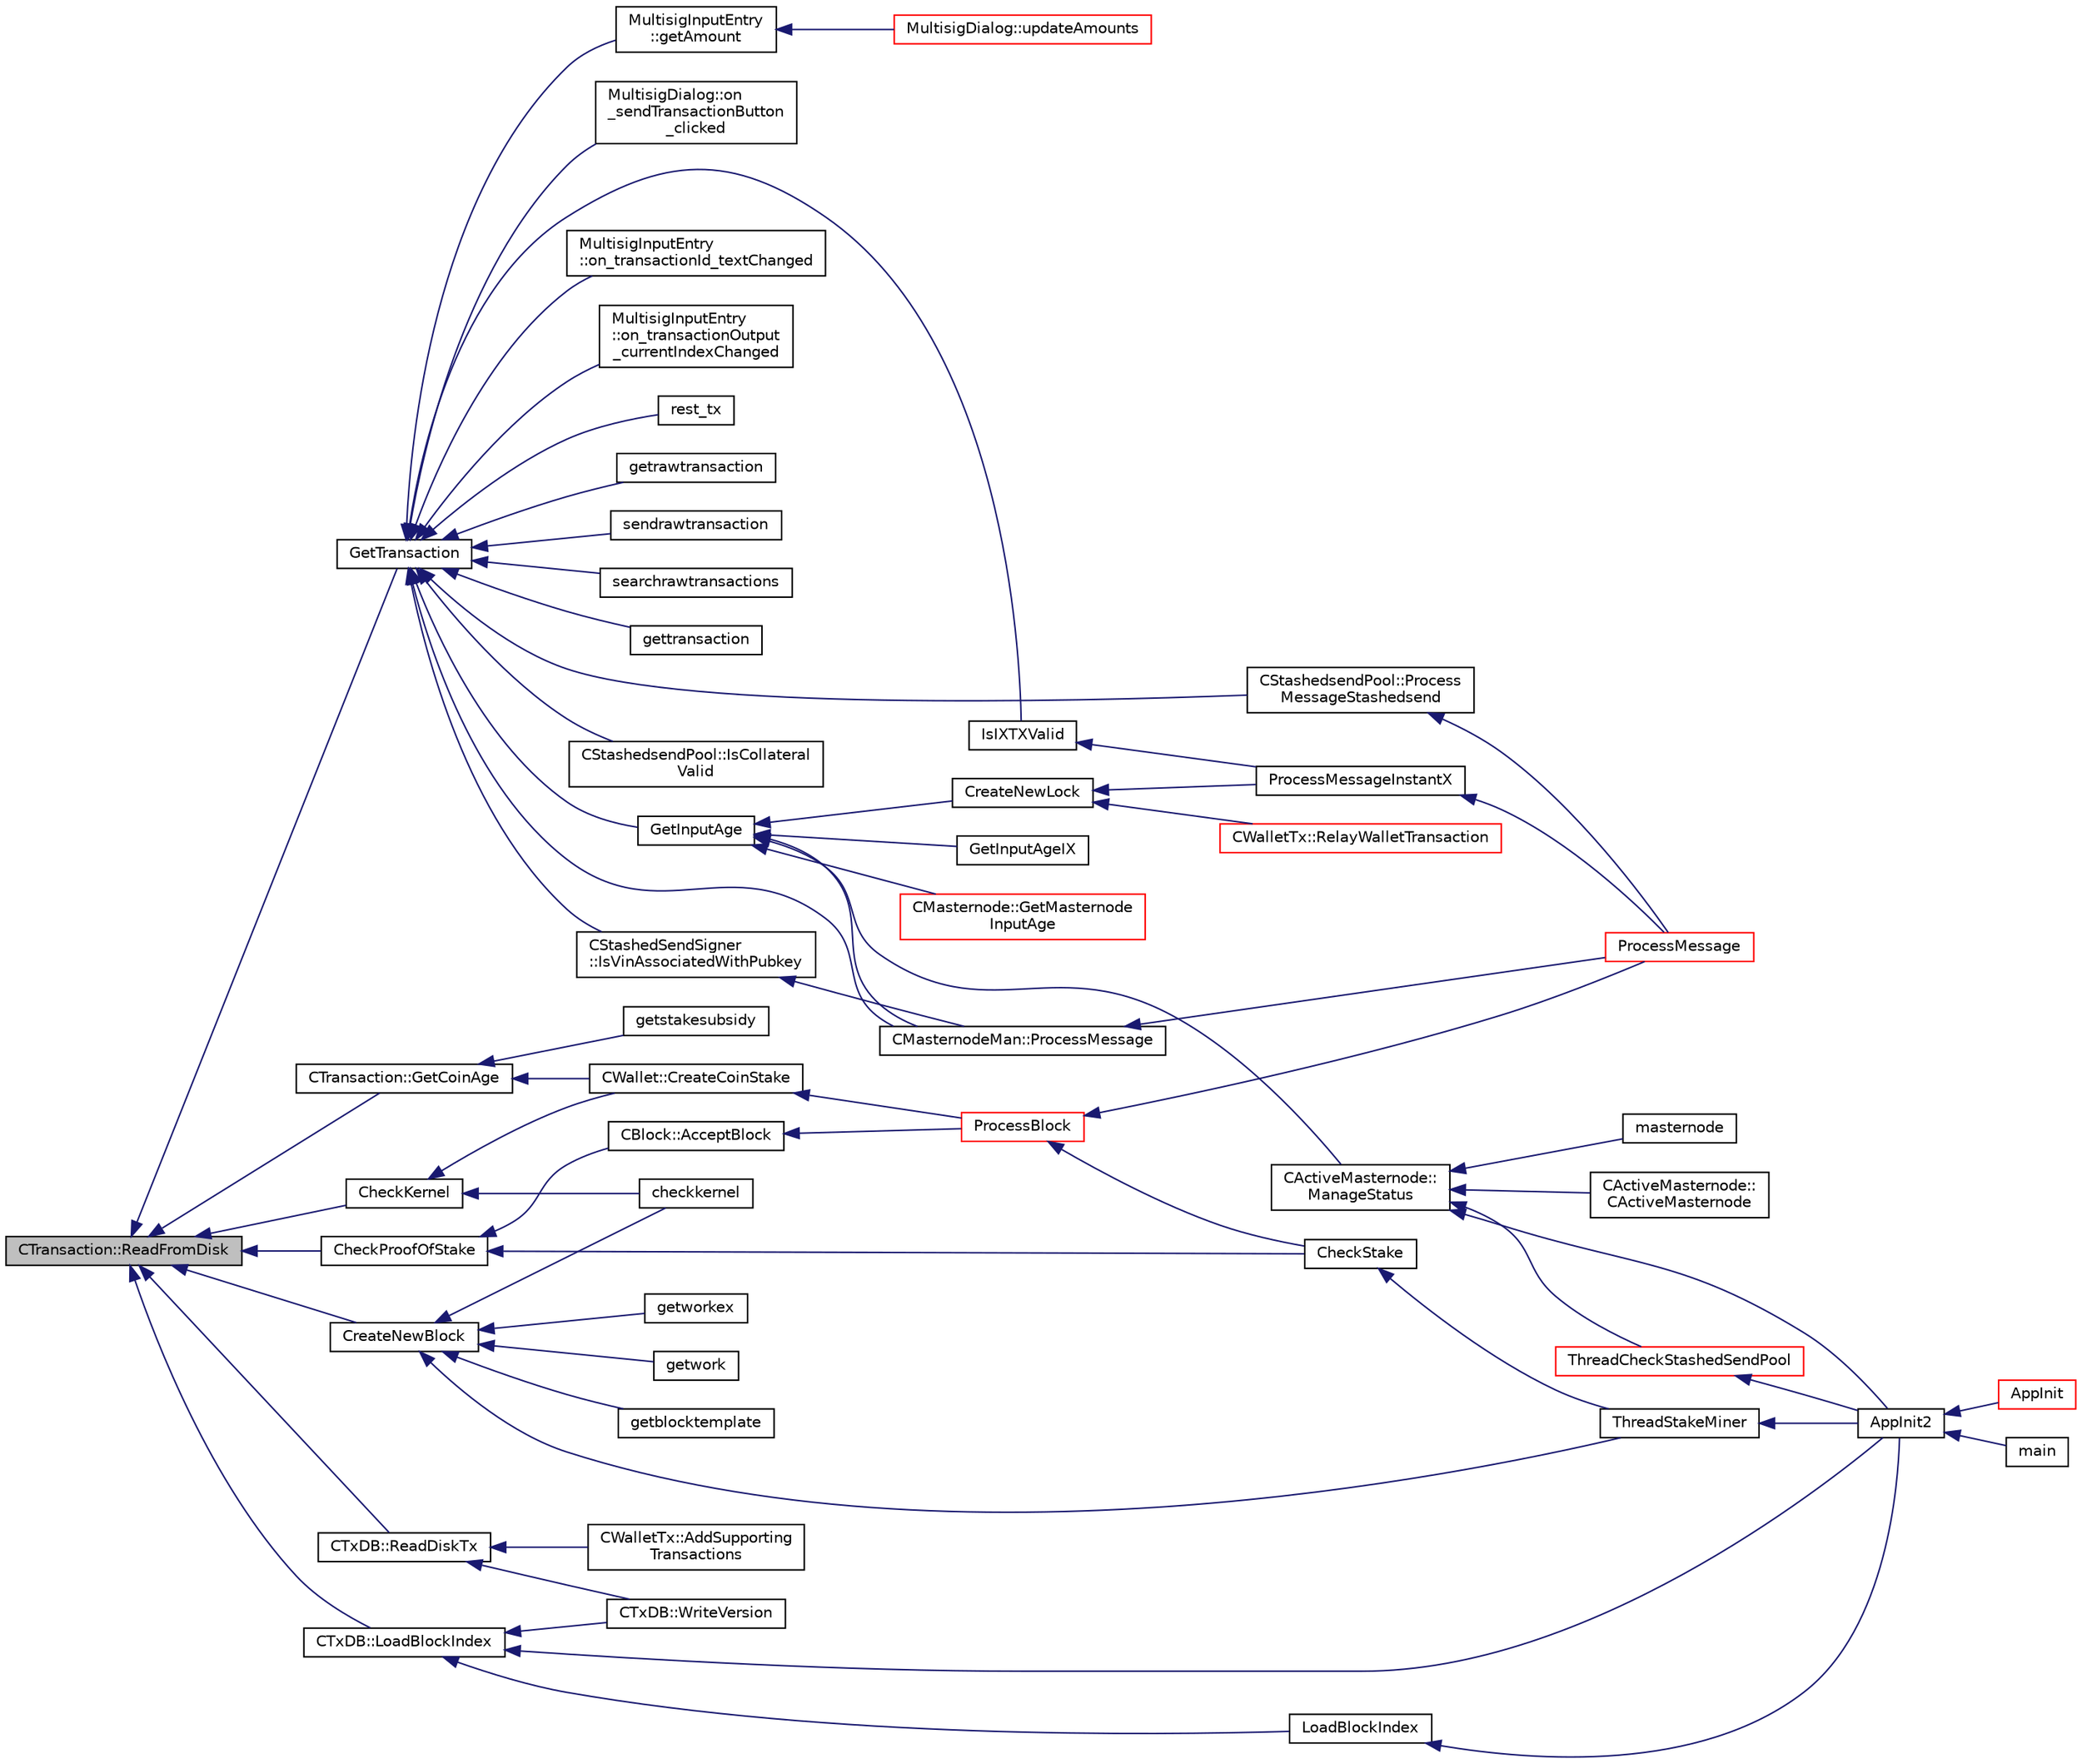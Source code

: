 digraph "CTransaction::ReadFromDisk"
{
  edge [fontname="Helvetica",fontsize="10",labelfontname="Helvetica",labelfontsize="10"];
  node [fontname="Helvetica",fontsize="10",shape=record];
  rankdir="LR";
  Node1826 [label="CTransaction::ReadFromDisk",height=0.2,width=0.4,color="black", fillcolor="grey75", style="filled", fontcolor="black"];
  Node1826 -> Node1827 [dir="back",color="midnightblue",fontsize="10",style="solid",fontname="Helvetica"];
  Node1827 [label="GetTransaction",height=0.2,width=0.4,color="black", fillcolor="white", style="filled",URL="$d4/dbf/main_8h.html#a7d2a4633e4e0e8e4cb9c881d45a496b5"];
  Node1827 -> Node1828 [dir="back",color="midnightblue",fontsize="10",style="solid",fontname="Helvetica"];
  Node1828 [label="IsIXTXValid",height=0.2,width=0.4,color="black", fillcolor="white", style="filled",URL="$d6/d5f/instantx_8h.html#a091b5dc50769595bb701d5f85ca475e5"];
  Node1828 -> Node1829 [dir="back",color="midnightblue",fontsize="10",style="solid",fontname="Helvetica"];
  Node1829 [label="ProcessMessageInstantX",height=0.2,width=0.4,color="black", fillcolor="white", style="filled",URL="$d6/d5f/instantx_8h.html#aa516cb499ead2691d8ab216a499db5d0"];
  Node1829 -> Node1830 [dir="back",color="midnightblue",fontsize="10",style="solid",fontname="Helvetica"];
  Node1830 [label="ProcessMessage",height=0.2,width=0.4,color="red", fillcolor="white", style="filled",URL="$df/d0a/main_8cpp.html#a8ba92b1a4bce3c835e887a9073d17d8e"];
  Node1827 -> Node1845 [dir="back",color="midnightblue",fontsize="10",style="solid",fontname="Helvetica"];
  Node1845 [label="GetInputAge",height=0.2,width=0.4,color="black", fillcolor="white", style="filled",URL="$d4/dbf/main_8h.html#ae137d76bbcaf8d65fab905889b504e26"];
  Node1845 -> Node1846 [dir="back",color="midnightblue",fontsize="10",style="solid",fontname="Helvetica"];
  Node1846 [label="CActiveMasternode::\lManageStatus",height=0.2,width=0.4,color="black", fillcolor="white", style="filled",URL="$d9/d29/class_c_active_masternode.html#a8004b3b2100da7dcfedbd1e959633e51"];
  Node1846 -> Node1847 [dir="back",color="midnightblue",fontsize="10",style="solid",fontname="Helvetica"];
  Node1847 [label="CActiveMasternode::\lCActiveMasternode",height=0.2,width=0.4,color="black", fillcolor="white", style="filled",URL="$d9/d29/class_c_active_masternode.html#a7ffb946d1b2aad0054d3b3efce8c0543"];
  Node1846 -> Node1833 [dir="back",color="midnightblue",fontsize="10",style="solid",fontname="Helvetica"];
  Node1833 [label="AppInit2",height=0.2,width=0.4,color="black", fillcolor="white", style="filled",URL="$d8/dc0/init_8h.html#a1a4c1bfbf6ba1db77e988b89b9cadfd3",tooltip="Initialize ion. "];
  Node1833 -> Node1834 [dir="back",color="midnightblue",fontsize="10",style="solid",fontname="Helvetica"];
  Node1834 [label="AppInit",height=0.2,width=0.4,color="red", fillcolor="white", style="filled",URL="$d4/d35/iond_8cpp.html#ac59316b767e6984e1285f0531275286b"];
  Node1833 -> Node1836 [dir="back",color="midnightblue",fontsize="10",style="solid",fontname="Helvetica"];
  Node1836 [label="main",height=0.2,width=0.4,color="black", fillcolor="white", style="filled",URL="$d5/d2d/ion_8cpp.html#a0ddf1224851353fc92bfbff6f499fa97"];
  Node1846 -> Node1844 [dir="back",color="midnightblue",fontsize="10",style="solid",fontname="Helvetica"];
  Node1844 [label="masternode",height=0.2,width=0.4,color="black", fillcolor="white", style="filled",URL="$d5/d6b/rpcstashedsend_8cpp.html#a30609e443aeb47c29ed0878d16b1b5e1"];
  Node1846 -> Node1848 [dir="back",color="midnightblue",fontsize="10",style="solid",fontname="Helvetica"];
  Node1848 [label="ThreadCheckStashedSendPool",height=0.2,width=0.4,color="red", fillcolor="white", style="filled",URL="$d9/dbc/stashedsend_8h.html#ab583ddc86effded8432ea5387f77d883"];
  Node1848 -> Node1833 [dir="back",color="midnightblue",fontsize="10",style="solid",fontname="Helvetica"];
  Node1845 -> Node1850 [dir="back",color="midnightblue",fontsize="10",style="solid",fontname="Helvetica"];
  Node1850 [label="CreateNewLock",height=0.2,width=0.4,color="black", fillcolor="white", style="filled",URL="$d6/d5f/instantx_8h.html#a3774b6dae3dfa0a6c85e3604e742150c"];
  Node1850 -> Node1829 [dir="back",color="midnightblue",fontsize="10",style="solid",fontname="Helvetica"];
  Node1850 -> Node1851 [dir="back",color="midnightblue",fontsize="10",style="solid",fontname="Helvetica"];
  Node1851 [label="CWalletTx::RelayWalletTransaction",height=0.2,width=0.4,color="red", fillcolor="white", style="filled",URL="$d6/d53/class_c_wallet_tx.html#aec8c50f3fcde27525485b6cd4a4e19b5"];
  Node1845 -> Node1872 [dir="back",color="midnightblue",fontsize="10",style="solid",fontname="Helvetica"];
  Node1872 [label="GetInputAgeIX",height=0.2,width=0.4,color="black", fillcolor="white", style="filled",URL="$d4/dbf/main_8h.html#a5c7b9ac7929375148311307df7e446d0"];
  Node1845 -> Node1873 [dir="back",color="midnightblue",fontsize="10",style="solid",fontname="Helvetica"];
  Node1873 [label="CMasternode::GetMasternode\lInputAge",height=0.2,width=0.4,color="red", fillcolor="white", style="filled",URL="$d6/dac/class_c_masternode.html#abc43d7a984d888b6dbc59a667a2fbc17"];
  Node1845 -> Node1886 [dir="back",color="midnightblue",fontsize="10",style="solid",fontname="Helvetica"];
  Node1886 [label="CMasternodeMan::ProcessMessage",height=0.2,width=0.4,color="black", fillcolor="white", style="filled",URL="$dc/d6b/class_c_masternode_man.html#ae3e5d263cebdcd932eca49caeadce9aa"];
  Node1886 -> Node1830 [dir="back",color="midnightblue",fontsize="10",style="solid",fontname="Helvetica"];
  Node1827 -> Node1886 [dir="back",color="midnightblue",fontsize="10",style="solid",fontname="Helvetica"];
  Node1827 -> Node1887 [dir="back",color="midnightblue",fontsize="10",style="solid",fontname="Helvetica"];
  Node1887 [label="MultisigDialog::on\l_sendTransactionButton\l_clicked",height=0.2,width=0.4,color="black", fillcolor="white", style="filled",URL="$d4/df4/class_multisig_dialog.html#a71fcf325cb0cde9223eefc62b3b7634b"];
  Node1827 -> Node1888 [dir="back",color="midnightblue",fontsize="10",style="solid",fontname="Helvetica"];
  Node1888 [label="MultisigInputEntry\l::getAmount",height=0.2,width=0.4,color="black", fillcolor="white", style="filled",URL="$d9/d3d/class_multisig_input_entry.html#a0b0e1379adc39ad68ab4a69b428a58f1"];
  Node1888 -> Node1889 [dir="back",color="midnightblue",fontsize="10",style="solid",fontname="Helvetica"];
  Node1889 [label="MultisigDialog::updateAmounts",height=0.2,width=0.4,color="red", fillcolor="white", style="filled",URL="$d4/df4/class_multisig_dialog.html#a379a982d66b016e0e6f43a6d7dc8527a"];
  Node1827 -> Node1894 [dir="back",color="midnightblue",fontsize="10",style="solid",fontname="Helvetica"];
  Node1894 [label="MultisigInputEntry\l::on_transactionId_textChanged",height=0.2,width=0.4,color="black", fillcolor="white", style="filled",URL="$d9/d3d/class_multisig_input_entry.html#a1cb42a240e71f999f06fbf7e4ffbc982"];
  Node1827 -> Node1895 [dir="back",color="midnightblue",fontsize="10",style="solid",fontname="Helvetica"];
  Node1895 [label="MultisigInputEntry\l::on_transactionOutput\l_currentIndexChanged",height=0.2,width=0.4,color="black", fillcolor="white", style="filled",URL="$d9/d3d/class_multisig_input_entry.html#a122ee9305bd98ccb311698169be45941"];
  Node1827 -> Node1896 [dir="back",color="midnightblue",fontsize="10",style="solid",fontname="Helvetica"];
  Node1896 [label="rest_tx",height=0.2,width=0.4,color="black", fillcolor="white", style="filled",URL="$d8/d04/rest_8cpp.html#a6a40ed64db0199226195920c9e92ac33"];
  Node1827 -> Node1897 [dir="back",color="midnightblue",fontsize="10",style="solid",fontname="Helvetica"];
  Node1897 [label="getrawtransaction",height=0.2,width=0.4,color="black", fillcolor="white", style="filled",URL="$dc/da8/rpcrawtransaction_8cpp.html#a12e1b8a05d99d1544e5343c2282cc55a"];
  Node1827 -> Node1898 [dir="back",color="midnightblue",fontsize="10",style="solid",fontname="Helvetica"];
  Node1898 [label="sendrawtransaction",height=0.2,width=0.4,color="black", fillcolor="white", style="filled",URL="$dc/da8/rpcrawtransaction_8cpp.html#ad5aad44f890060f42efb49acf349511e"];
  Node1827 -> Node1899 [dir="back",color="midnightblue",fontsize="10",style="solid",fontname="Helvetica"];
  Node1899 [label="searchrawtransactions",height=0.2,width=0.4,color="black", fillcolor="white", style="filled",URL="$dc/da8/rpcrawtransaction_8cpp.html#ae119520f4c7a75fcaf31fbfaf8dff482"];
  Node1827 -> Node1900 [dir="back",color="midnightblue",fontsize="10",style="solid",fontname="Helvetica"];
  Node1900 [label="gettransaction",height=0.2,width=0.4,color="black", fillcolor="white", style="filled",URL="$df/d1d/rpcwallet_8cpp.html#a845c15a1402787fcf2cc021111ea89f5"];
  Node1827 -> Node1901 [dir="back",color="midnightblue",fontsize="10",style="solid",fontname="Helvetica"];
  Node1901 [label="CStashedsendPool::Process\lMessageStashedsend",height=0.2,width=0.4,color="black", fillcolor="white", style="filled",URL="$dd/d8a/class_c_stashedsend_pool.html#a62b472a4e4b1e634bc2e8621be17888e",tooltip="Process a Stashedsend message using the Stashedsend protocol. "];
  Node1901 -> Node1830 [dir="back",color="midnightblue",fontsize="10",style="solid",fontname="Helvetica"];
  Node1827 -> Node1902 [dir="back",color="midnightblue",fontsize="10",style="solid",fontname="Helvetica"];
  Node1902 [label="CStashedsendPool::IsCollateral\lValid",height=0.2,width=0.4,color="black", fillcolor="white", style="filled",URL="$dd/d8a/class_c_stashedsend_pool.html#a953b684a05b58919c45c8c6f159b0b14",tooltip="If the collateral is valid given by a client. "];
  Node1827 -> Node1903 [dir="back",color="midnightblue",fontsize="10",style="solid",fontname="Helvetica"];
  Node1903 [label="CStashedSendSigner\l::IsVinAssociatedWithPubkey",height=0.2,width=0.4,color="black", fillcolor="white", style="filled",URL="$da/d0a/class_c_stashed_send_signer.html#aaca192c63b69266a4ac439051d3bbf58",tooltip="Is the inputs associated with this public key? (and there is 20000 ION - checking if valid masternode..."];
  Node1903 -> Node1886 [dir="back",color="midnightblue",fontsize="10",style="solid",fontname="Helvetica"];
  Node1826 -> Node1904 [dir="back",color="midnightblue",fontsize="10",style="solid",fontname="Helvetica"];
  Node1904 [label="CTransaction::GetCoinAge",height=0.2,width=0.4,color="black", fillcolor="white", style="filled",URL="$df/d43/class_c_transaction.html#a9b8a5319a7f83f13c7021715346e473f"];
  Node1904 -> Node1905 [dir="back",color="midnightblue",fontsize="10",style="solid",fontname="Helvetica"];
  Node1905 [label="getstakesubsidy",height=0.2,width=0.4,color="black", fillcolor="white", style="filled",URL="$d4/ddd/rpcmining_8cpp.html#a389f62bd448bb24933a1ea8920411d7e"];
  Node1904 -> Node1906 [dir="back",color="midnightblue",fontsize="10",style="solid",fontname="Helvetica"];
  Node1906 [label="CWallet::CreateCoinStake",height=0.2,width=0.4,color="black", fillcolor="white", style="filled",URL="$d2/de5/class_c_wallet.html#a644df129468440aa36f49ca3716a3c19"];
  Node1906 -> Node1876 [dir="back",color="midnightblue",fontsize="10",style="solid",fontname="Helvetica"];
  Node1876 [label="ProcessBlock",height=0.2,width=0.4,color="red", fillcolor="white", style="filled",URL="$d4/dbf/main_8h.html#a7c8a7be3439bb5e1e40548a332a3cf29"];
  Node1876 -> Node1830 [dir="back",color="midnightblue",fontsize="10",style="solid",fontname="Helvetica"];
  Node1876 -> Node1883 [dir="back",color="midnightblue",fontsize="10",style="solid",fontname="Helvetica"];
  Node1883 [label="CheckStake",height=0.2,width=0.4,color="black", fillcolor="white", style="filled",URL="$de/d13/miner_8h.html#a68be4bcfa03b86095641eac5ca996fed",tooltip="Check mined proof-of-stake block. "];
  Node1883 -> Node1884 [dir="back",color="midnightblue",fontsize="10",style="solid",fontname="Helvetica"];
  Node1884 [label="ThreadStakeMiner",height=0.2,width=0.4,color="black", fillcolor="white", style="filled",URL="$d6/de3/miner_8cpp.html#a31faece5ef0e403969b3d3debd79b352"];
  Node1884 -> Node1833 [dir="back",color="midnightblue",fontsize="10",style="solid",fontname="Helvetica"];
  Node1826 -> Node1907 [dir="back",color="midnightblue",fontsize="10",style="solid",fontname="Helvetica"];
  Node1907 [label="CreateNewBlock",height=0.2,width=0.4,color="black", fillcolor="white", style="filled",URL="$de/d13/miner_8h.html#aca0de7d757e027c2b08bd101c68c1549"];
  Node1907 -> Node1884 [dir="back",color="midnightblue",fontsize="10",style="solid",fontname="Helvetica"];
  Node1907 -> Node1908 [dir="back",color="midnightblue",fontsize="10",style="solid",fontname="Helvetica"];
  Node1908 [label="checkkernel",height=0.2,width=0.4,color="black", fillcolor="white", style="filled",URL="$d4/ddd/rpcmining_8cpp.html#a36ee2284a7252841b8a62a9531b6acbc"];
  Node1907 -> Node1881 [dir="back",color="midnightblue",fontsize="10",style="solid",fontname="Helvetica"];
  Node1881 [label="getworkex",height=0.2,width=0.4,color="black", fillcolor="white", style="filled",URL="$d4/ddd/rpcmining_8cpp.html#aa40f86dc468a3f2ef4a3bba99e20a069"];
  Node1907 -> Node1882 [dir="back",color="midnightblue",fontsize="10",style="solid",fontname="Helvetica"];
  Node1882 [label="getwork",height=0.2,width=0.4,color="black", fillcolor="white", style="filled",URL="$d4/ddd/rpcmining_8cpp.html#a356be62c93d38267a7da9e1cb644d547"];
  Node1907 -> Node1909 [dir="back",color="midnightblue",fontsize="10",style="solid",fontname="Helvetica"];
  Node1909 [label="getblocktemplate",height=0.2,width=0.4,color="black", fillcolor="white", style="filled",URL="$d4/ddd/rpcmining_8cpp.html#a27347eecedd59156c914fcb5ce488f9a"];
  Node1826 -> Node1910 [dir="back",color="midnightblue",fontsize="10",style="solid",fontname="Helvetica"];
  Node1910 [label="CheckProofOfStake",height=0.2,width=0.4,color="black", fillcolor="white", style="filled",URL="$d4/dd4/stake_8h.html#a01e09fbdb926d4581ea48c4cf2f337a1"];
  Node1910 -> Node1911 [dir="back",color="midnightblue",fontsize="10",style="solid",fontname="Helvetica"];
  Node1911 [label="CBlock::AcceptBlock",height=0.2,width=0.4,color="black", fillcolor="white", style="filled",URL="$d3/d51/class_c_block.html#a3f990a713116bd15c1f221c88b012ccf"];
  Node1911 -> Node1876 [dir="back",color="midnightblue",fontsize="10",style="solid",fontname="Helvetica"];
  Node1910 -> Node1883 [dir="back",color="midnightblue",fontsize="10",style="solid",fontname="Helvetica"];
  Node1826 -> Node1912 [dir="back",color="midnightblue",fontsize="10",style="solid",fontname="Helvetica"];
  Node1912 [label="CheckKernel",height=0.2,width=0.4,color="black", fillcolor="white", style="filled",URL="$d4/dd4/stake_8h.html#a65bf2727fbb2781621c1b66999fb0f98"];
  Node1912 -> Node1908 [dir="back",color="midnightblue",fontsize="10",style="solid",fontname="Helvetica"];
  Node1912 -> Node1906 [dir="back",color="midnightblue",fontsize="10",style="solid",fontname="Helvetica"];
  Node1826 -> Node1913 [dir="back",color="midnightblue",fontsize="10",style="solid",fontname="Helvetica"];
  Node1913 [label="CTxDB::ReadDiskTx",height=0.2,width=0.4,color="black", fillcolor="white", style="filled",URL="$d9/d8d/class_c_tx_d_b.html#a32d0e546eee99724776352dd4bf0ae79"];
  Node1913 -> Node1914 [dir="back",color="midnightblue",fontsize="10",style="solid",fontname="Helvetica"];
  Node1914 [label="CTxDB::WriteVersion",height=0.2,width=0.4,color="black", fillcolor="white", style="filled",URL="$d9/d8d/class_c_tx_d_b.html#aa30dbf235b1c229896097e1eb1ea9520"];
  Node1913 -> Node1915 [dir="back",color="midnightblue",fontsize="10",style="solid",fontname="Helvetica"];
  Node1915 [label="CWalletTx::AddSupporting\lTransactions",height=0.2,width=0.4,color="black", fillcolor="white", style="filled",URL="$d6/d53/class_c_wallet_tx.html#a3594f3eabada273c1eb9ab25da38d204"];
  Node1826 -> Node1916 [dir="back",color="midnightblue",fontsize="10",style="solid",fontname="Helvetica"];
  Node1916 [label="CTxDB::LoadBlockIndex",height=0.2,width=0.4,color="black", fillcolor="white", style="filled",URL="$d9/d8d/class_c_tx_d_b.html#abcb9df0821d996f811f6604b452a26a0"];
  Node1916 -> Node1833 [dir="back",color="midnightblue",fontsize="10",style="solid",fontname="Helvetica"];
  Node1916 -> Node1917 [dir="back",color="midnightblue",fontsize="10",style="solid",fontname="Helvetica"];
  Node1917 [label="LoadBlockIndex",height=0.2,width=0.4,color="black", fillcolor="white", style="filled",URL="$d4/dbf/main_8h.html#a367f303d34b8a5501ac4d77bebab578c"];
  Node1917 -> Node1833 [dir="back",color="midnightblue",fontsize="10",style="solid",fontname="Helvetica"];
  Node1916 -> Node1914 [dir="back",color="midnightblue",fontsize="10",style="solid",fontname="Helvetica"];
}
